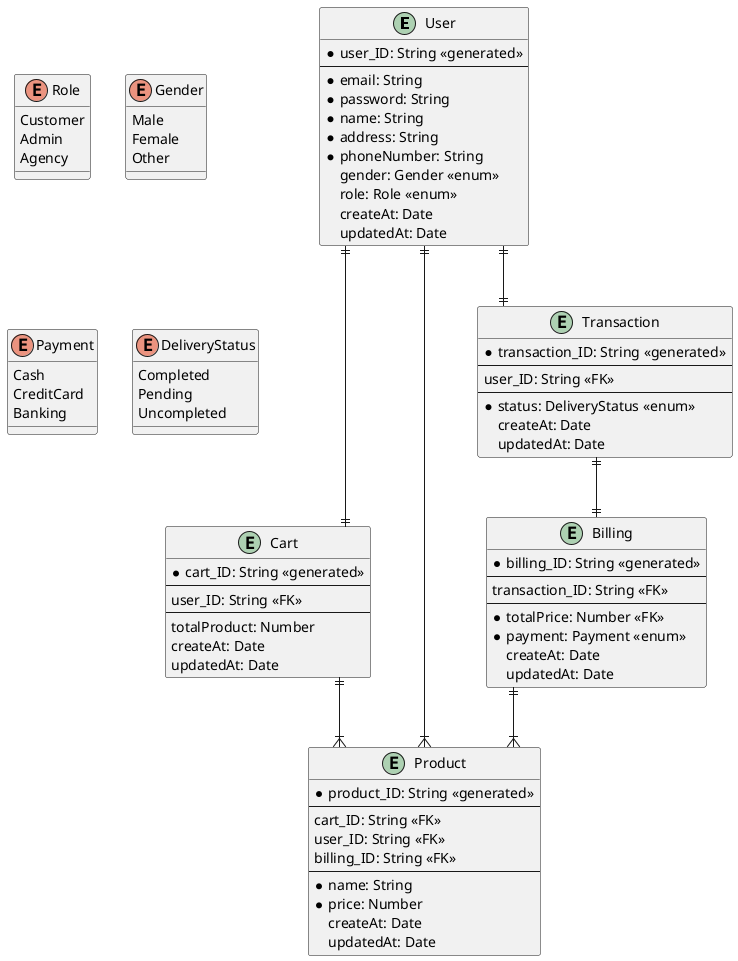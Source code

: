 @startuml an e-commercial platform

skinparam linetype ortho

entity User {
    *user_ID: String <<generated>>
    --
    *email: String
    *password: String
    *name: String
    *address: String
    *phoneNumber: String
    gender: Gender <<enum>>
    role: Role <<enum>>
    createAt: Date
    updatedAt: Date
}

entity Cart {
    *cart_ID: String <<generated>>
    --
    user_ID: String <<FK>>
    --
    totalProduct: Number
    createAt: Date
    updatedAt: Date
}

entity Product {
    *product_ID: String <<generated>>
    --
    cart_ID: String <<FK>>
    user_ID: String <<FK>>
    billing_ID: String <<FK>>
    --
    *name: String
    *price: Number
    createAt: Date
    updatedAt: Date
}

entity Transaction {
    *transaction_ID: String <<generated>>
    --
    user_ID: String <<FK>>
    --
    *status: DeliveryStatus <<enum>>
    createAt: Date
    updatedAt: Date
}

entity Billing {
    *billing_ID: String <<generated>>
    --
    transaction_ID: String <<FK>>
    --
    *totalPrice: Number <<FK>>
    *payment: Payment <<enum>>
    createAt: Date
    updatedAt: Date
}

enum Role {
    Customer
    Admin
    Agency
}

enum Gender {
    Male
    Female
    Other
}

enum Payment {
    Cash
    CreditCard
    Banking
}

enum DeliveryStatus {
    Completed
    Pending
    Uncompleted
}


User ||--|| Cart
User ||--|| Transaction
User ||--|{ Product
Cart ||--|{ Product
Billing ||--|{ Product
Transaction ||--|| Billing

@enduml